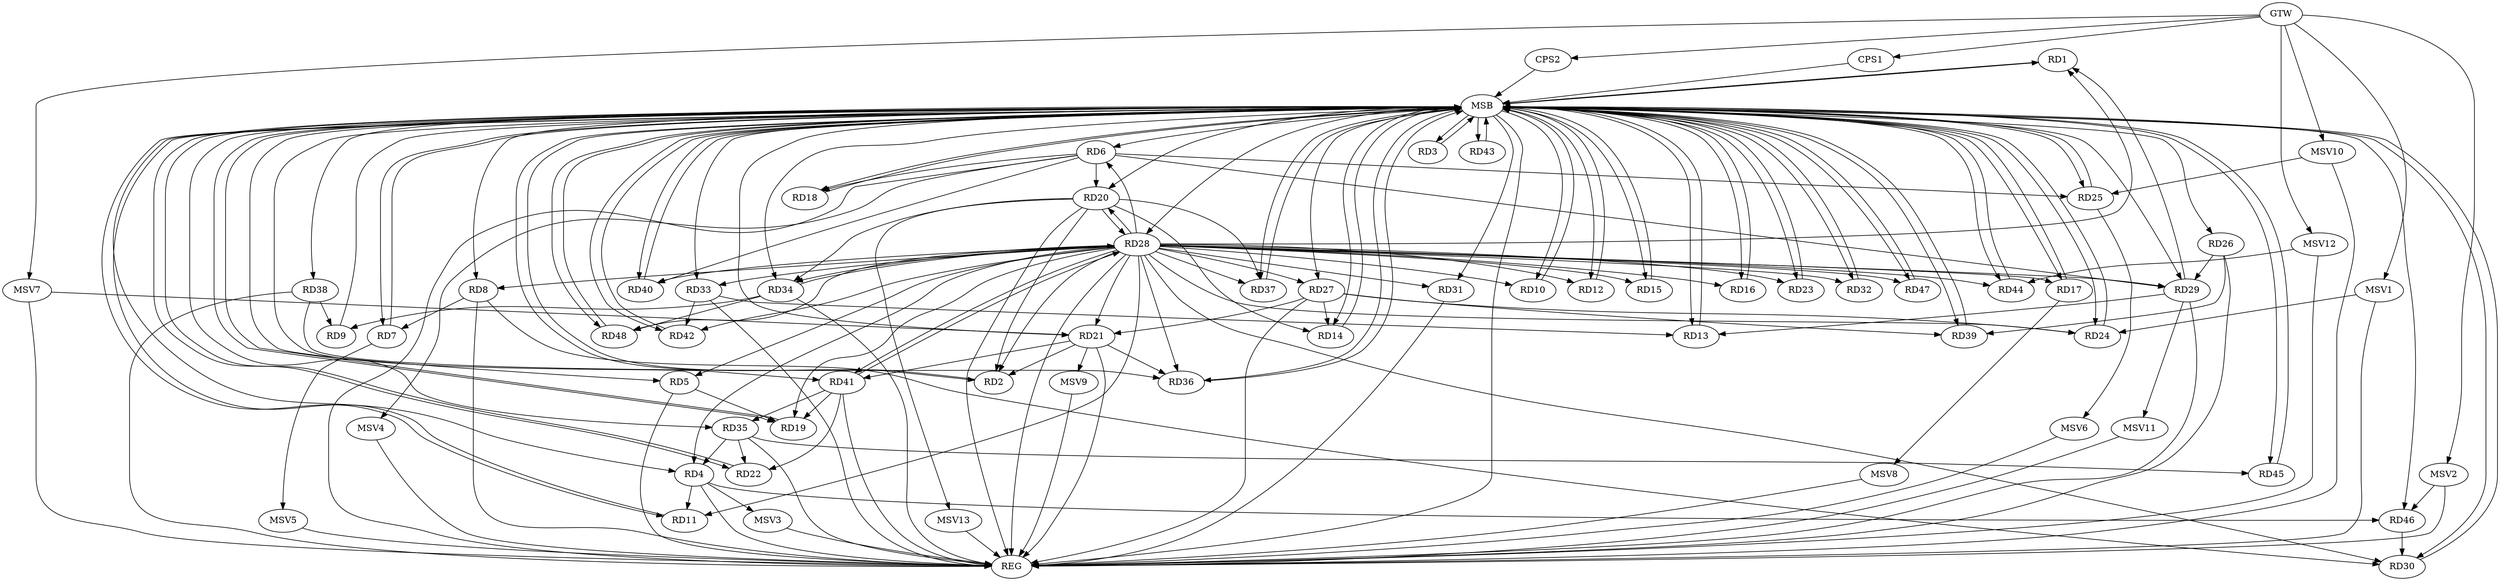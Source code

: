 strict digraph G {
  RD1 [ label="RD1" ];
  RD2 [ label="RD2" ];
  RD3 [ label="RD3" ];
  RD4 [ label="RD4" ];
  RD5 [ label="RD5" ];
  RD6 [ label="RD6" ];
  RD7 [ label="RD7" ];
  RD8 [ label="RD8" ];
  RD9 [ label="RD9" ];
  RD10 [ label="RD10" ];
  RD11 [ label="RD11" ];
  RD12 [ label="RD12" ];
  RD13 [ label="RD13" ];
  RD14 [ label="RD14" ];
  RD15 [ label="RD15" ];
  RD16 [ label="RD16" ];
  RD17 [ label="RD17" ];
  RD18 [ label="RD18" ];
  RD19 [ label="RD19" ];
  RD20 [ label="RD20" ];
  RD21 [ label="RD21" ];
  RD22 [ label="RD22" ];
  RD23 [ label="RD23" ];
  RD24 [ label="RD24" ];
  RD25 [ label="RD25" ];
  RD26 [ label="RD26" ];
  RD27 [ label="RD27" ];
  RD28 [ label="RD28" ];
  RD29 [ label="RD29" ];
  RD30 [ label="RD30" ];
  RD31 [ label="RD31" ];
  RD32 [ label="RD32" ];
  RD33 [ label="RD33" ];
  RD34 [ label="RD34" ];
  RD35 [ label="RD35" ];
  RD36 [ label="RD36" ];
  RD37 [ label="RD37" ];
  RD38 [ label="RD38" ];
  RD39 [ label="RD39" ];
  RD40 [ label="RD40" ];
  RD41 [ label="RD41" ];
  RD42 [ label="RD42" ];
  RD43 [ label="RD43" ];
  RD44 [ label="RD44" ];
  RD45 [ label="RD45" ];
  RD46 [ label="RD46" ];
  RD47 [ label="RD47" ];
  RD48 [ label="RD48" ];
  CPS1 [ label="CPS1" ];
  CPS2 [ label="CPS2" ];
  GTW [ label="GTW" ];
  REG [ label="REG" ];
  MSB [ label="MSB" ];
  MSV1 [ label="MSV1" ];
  MSV2 [ label="MSV2" ];
  MSV3 [ label="MSV3" ];
  MSV4 [ label="MSV4" ];
  MSV5 [ label="MSV5" ];
  MSV6 [ label="MSV6" ];
  MSV7 [ label="MSV7" ];
  MSV8 [ label="MSV8" ];
  MSV9 [ label="MSV9" ];
  MSV10 [ label="MSV10" ];
  MSV11 [ label="MSV11" ];
  MSV12 [ label="MSV12" ];
  MSV13 [ label="MSV13" ];
  RD28 -> RD1;
  RD29 -> RD1;
  RD20 -> RD2;
  RD21 -> RD2;
  RD4 -> RD11;
  RD35 -> RD4;
  RD4 -> RD46;
  RD5 -> RD19;
  RD6 -> RD18;
  RD6 -> RD20;
  RD6 -> RD25;
  RD6 -> RD29;
  RD6 -> RD40;
  RD8 -> RD7;
  RD28 -> RD8;
  RD8 -> RD30;
  RD34 -> RD9;
  RD38 -> RD9;
  RD29 -> RD13;
  RD33 -> RD13;
  RD20 -> RD14;
  RD27 -> RD14;
  RD28 -> RD15;
  RD28 -> RD19;
  RD41 -> RD19;
  RD20 -> RD28;
  RD20 -> RD34;
  RD20 -> RD37;
  RD27 -> RD21;
  RD21 -> RD36;
  RD21 -> RD41;
  RD35 -> RD22;
  RD41 -> RD22;
  RD27 -> RD24;
  RD26 -> RD29;
  RD26 -> RD39;
  RD27 -> RD39;
  RD28 -> RD30;
  RD28 -> RD31;
  RD34 -> RD28;
  RD28 -> RD36;
  RD41 -> RD28;
  RD28 -> RD44;
  RD46 -> RD30;
  RD33 -> RD42;
  RD34 -> RD48;
  RD41 -> RD35;
  RD35 -> RD45;
  RD38 -> RD36;
  GTW -> CPS1;
  GTW -> CPS2;
  RD4 -> REG;
  RD5 -> REG;
  RD6 -> REG;
  RD8 -> REG;
  RD20 -> REG;
  RD21 -> REG;
  RD26 -> REG;
  RD27 -> REG;
  RD28 -> REG;
  RD29 -> REG;
  RD31 -> REG;
  RD33 -> REG;
  RD34 -> REG;
  RD35 -> REG;
  RD38 -> REG;
  RD41 -> REG;
  RD1 -> MSB;
  MSB -> RD6;
  MSB -> RD20;
  MSB -> RD26;
  MSB -> RD34;
  MSB -> RD42;
  MSB -> RD44;
  MSB -> REG;
  RD2 -> MSB;
  MSB -> RD5;
  MSB -> RD11;
  MSB -> RD22;
  MSB -> RD32;
  MSB -> RD36;
  MSB -> RD37;
  MSB -> RD45;
  RD3 -> MSB;
  MSB -> RD12;
  MSB -> RD16;
  MSB -> RD21;
  MSB -> RD23;
  MSB -> RD24;
  MSB -> RD28;
  MSB -> RD38;
  MSB -> RD41;
  RD7 -> MSB;
  MSB -> RD8;
  MSB -> RD17;
  RD9 -> MSB;
  MSB -> RD46;
  RD10 -> MSB;
  MSB -> RD19;
  RD11 -> MSB;
  MSB -> RD7;
  MSB -> RD30;
  RD12 -> MSB;
  MSB -> RD10;
  MSB -> RD31;
  MSB -> RD40;
  MSB -> RD47;
  RD13 -> MSB;
  MSB -> RD1;
  MSB -> RD15;
  MSB -> RD25;
  RD14 -> MSB;
  MSB -> RD3;
  MSB -> RD43;
  RD15 -> MSB;
  MSB -> RD2;
  MSB -> RD14;
  MSB -> RD29;
  RD16 -> MSB;
  MSB -> RD4;
  RD17 -> MSB;
  MSB -> RD13;
  RD18 -> MSB;
  MSB -> RD33;
  RD19 -> MSB;
  MSB -> RD35;
  RD22 -> MSB;
  MSB -> RD27;
  MSB -> RD39;
  RD23 -> MSB;
  MSB -> RD18;
  RD24 -> MSB;
  RD25 -> MSB;
  RD30 -> MSB;
  MSB -> RD48;
  RD32 -> MSB;
  RD36 -> MSB;
  RD37 -> MSB;
  RD39 -> MSB;
  RD40 -> MSB;
  RD42 -> MSB;
  RD43 -> MSB;
  RD44 -> MSB;
  RD45 -> MSB;
  RD47 -> MSB;
  RD48 -> MSB;
  CPS1 -> MSB;
  CPS2 -> MSB;
  RD28 -> RD16;
  RD28 -> RD37;
  RD28 -> RD48;
  RD28 -> RD11;
  RD28 -> RD40;
  RD28 -> RD23;
  RD28 -> RD27;
  RD28 -> RD32;
  RD28 -> RD41;
  RD28 -> RD34;
  RD28 -> RD20;
  RD28 -> RD12;
  RD28 -> RD4;
  RD28 -> RD47;
  RD28 -> RD10;
  RD28 -> RD29;
  RD28 -> RD42;
  RD28 -> RD21;
  RD28 -> RD24;
  RD28 -> RD6;
  RD28 -> RD5;
  RD28 -> RD2;
  RD28 -> RD33;
  RD28 -> RD17;
  MSV1 -> RD24;
  GTW -> MSV1;
  MSV1 -> REG;
  MSV2 -> RD46;
  GTW -> MSV2;
  MSV2 -> REG;
  RD4 -> MSV3;
  MSV3 -> REG;
  RD6 -> MSV4;
  MSV4 -> REG;
  RD7 -> MSV5;
  MSV5 -> REG;
  RD25 -> MSV6;
  MSV6 -> REG;
  MSV7 -> RD21;
  GTW -> MSV7;
  MSV7 -> REG;
  RD17 -> MSV8;
  MSV8 -> REG;
  RD21 -> MSV9;
  MSV9 -> REG;
  MSV10 -> RD25;
  GTW -> MSV10;
  MSV10 -> REG;
  RD29 -> MSV11;
  MSV11 -> REG;
  MSV12 -> RD44;
  GTW -> MSV12;
  MSV12 -> REG;
  RD20 -> MSV13;
  MSV13 -> REG;
}
